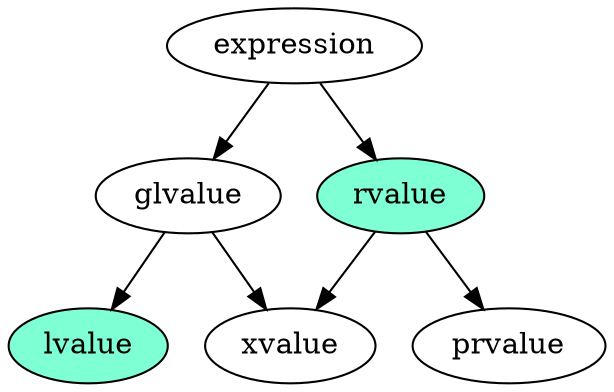 digraph G {
    expression -> {glvalue, rvalue};
    glvalue -> {lvalue, xvalue};
    rvalue -> {xvalue, prvalue};

    lvalue[style=filled, fillcolor=Aquamarine];
    rvalue[style=filled, fillcolor=Aquamarine];
}
